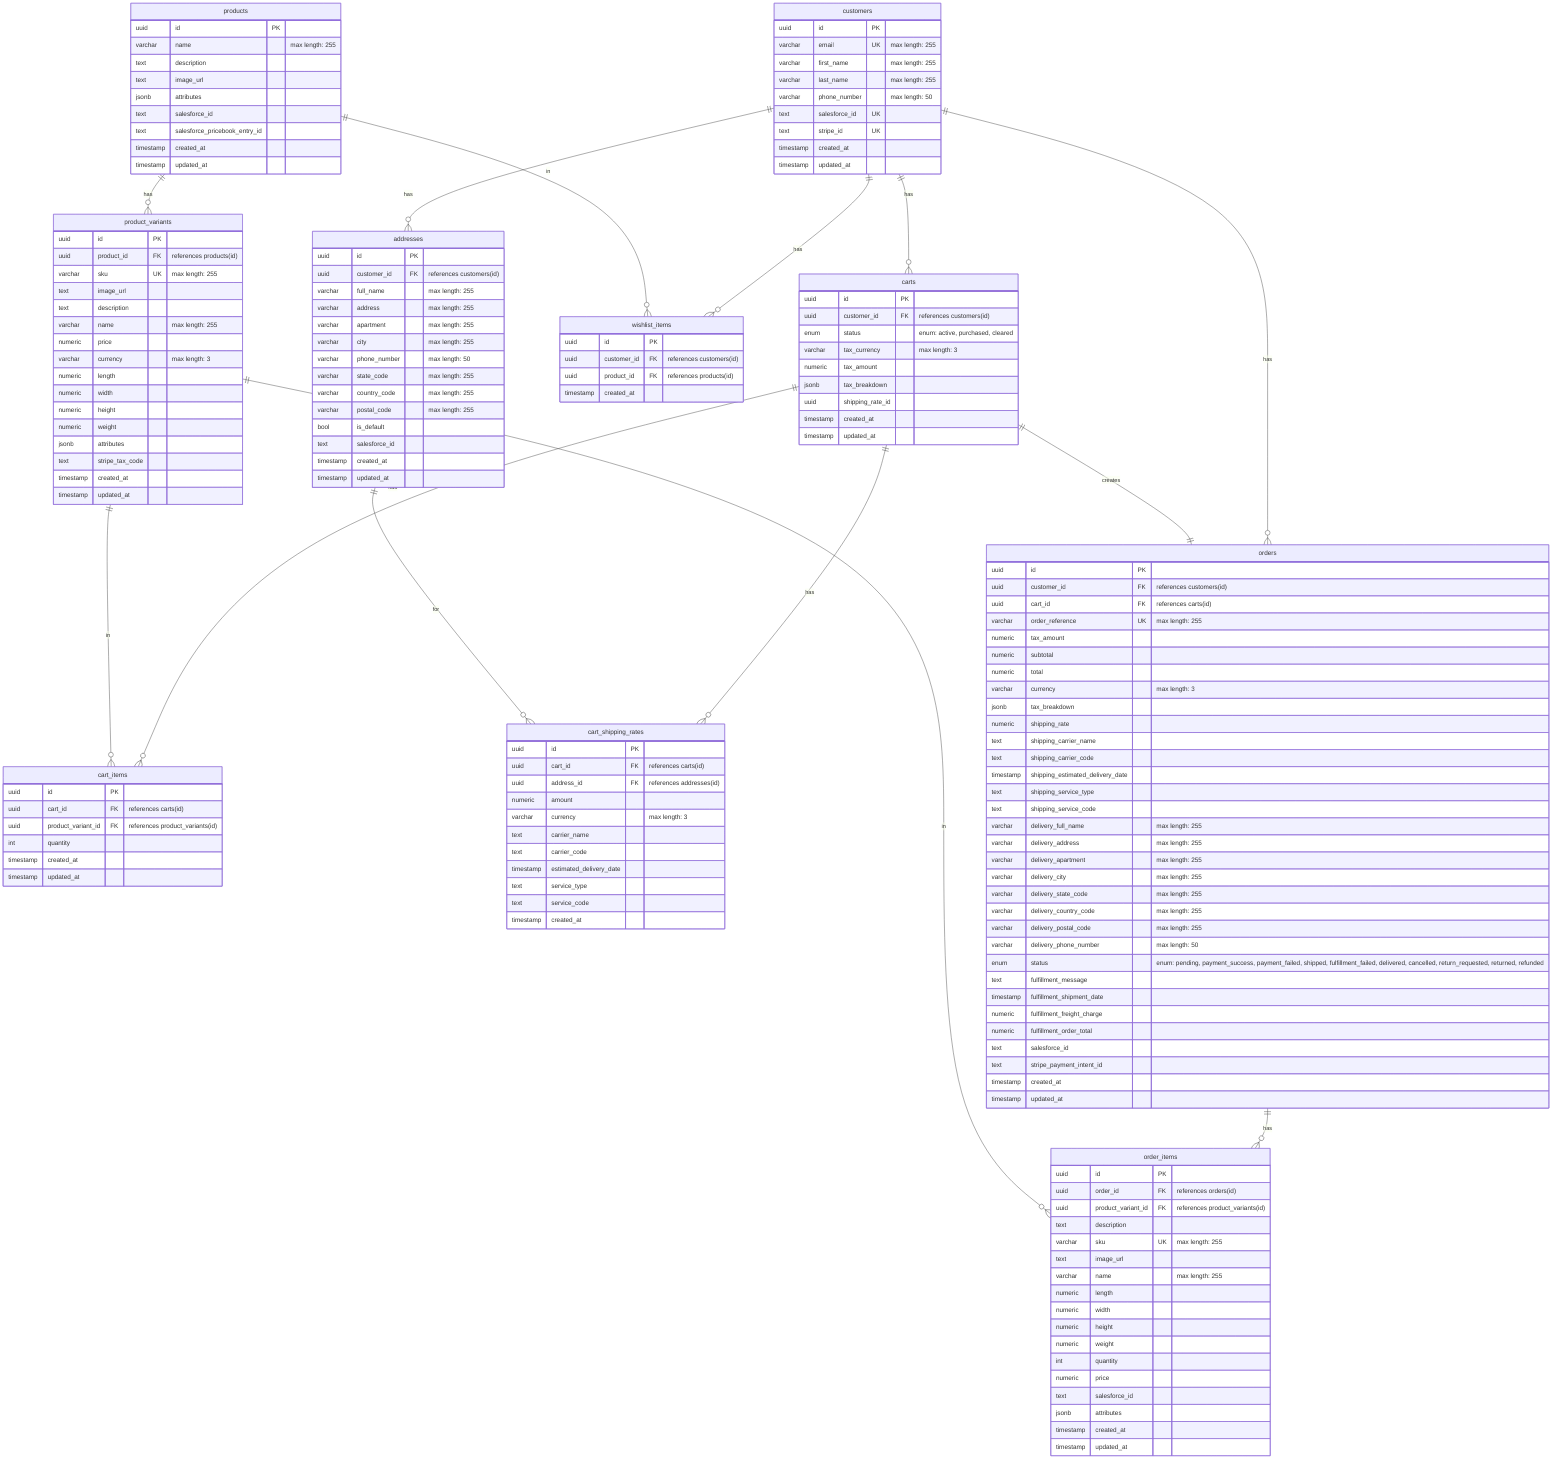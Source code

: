 %% Left     Right   Meaning
%%   |o       o|    Zero or one
%%   ||       ||    Exactly one
%%   }o       o{    Zero or more (no upper limit)
%%   }|       |{    One or more (no upper limit)
%% PK means Primary Key
%% FK means Foreign Key
%% UK means Unique Key
erDiagram
    customers {
        uuid id PK
        varchar email UK "max length: 255"
        varchar first_name "max length: 255"
        varchar last_name "max length: 255"
        varchar phone_number "max length: 50"
        text salesforce_id UK
        text stripe_id UK
        timestamp created_at
        timestamp updated_at
    }

    addresses {
        uuid id PK
        uuid customer_id FK "references customers(id)"
        varchar full_name "max length: 255"
        varchar address "max length: 255"
        varchar apartment "max length: 255"
        varchar city "max length: 255"
        varchar phone_number "max length: 50"
        varchar state_code "max length: 255"
        varchar country_code "max length: 255"
        varchar postal_code "max length: 255"
        bool is_default
        text salesforce_id
        timestamp created_at
        timestamp updated_at
    }

    products {
        uuid id PK
        varchar name "max length: 255"
        text description
        text image_url
        jsonb attributes
        text salesforce_id
        text salesforce_pricebook_entry_id
        timestamp created_at
        timestamp updated_at
    }

    product_variants {
        uuid id PK
        uuid product_id FK "references products(id)"
        varchar sku UK "max length: 255"
        text image_url
        text description
        varchar name "max length: 255"
        numeric price
        varchar currency "max length: 3"
        numeric length
        numeric width
        numeric height
        numeric weight
        jsonb attributes
        text stripe_tax_code
        timestamp created_at
        timestamp updated_at
    }

    wishlist_items {
        uuid id PK
        uuid customer_id FK "references customers(id)"
        uuid product_id FK "references products(id)"
        timestamp created_at
    }

    carts {
        uuid id PK
        uuid customer_id FK "references customers(id)"
        enum status "enum: active, purchased, cleared"
        varchar tax_currency "max length: 3"
        numeric tax_amount
        jsonb tax_breakdown
        uuid shipping_rate_id
        timestamp created_at
        timestamp updated_at
    }

    cart_items {
        uuid id PK
        uuid cart_id FK "references carts(id)"
        uuid product_variant_id FK "references product_variants(id)"
        int quantity
        timestamp created_at
        timestamp updated_at
    }

    cart_shipping_rates {
        uuid id PK
        uuid cart_id FK "references carts(id)"
        uuid address_id FK "references addresses(id)"
        numeric amount
        varchar currency "max length: 3"
        text carrier_name
        text carrier_code
        timestamp estimated_delivery_date
        text service_type
        text service_code
        timestamp created_at
    }

    orders {
        uuid id PK
        uuid customer_id FK "references customers(id)"
        uuid cart_id FK "references carts(id)"
        varchar order_reference UK "max length: 255"
        numeric tax_amount
        numeric subtotal
        numeric total
        varchar currency "max length: 3"
        jsonb tax_breakdown
        numeric shipping_rate
        text shipping_carrier_name
        text shipping_carrier_code
        timestamp shipping_estimated_delivery_date
        text shipping_service_type
        text shipping_service_code
        varchar delivery_full_name "max length: 255"
        varchar delivery_address "max length: 255"
        varchar delivery_apartment "max length: 255"
        varchar delivery_city "max length: 255"
        varchar delivery_state_code "max length: 255"
        varchar delivery_country_code "max length: 255"
        varchar delivery_postal_code "max length: 255"
        varchar delivery_phone_number "max length: 50"
        enum status "enum: pending, payment_success, payment_failed, shipped, fulfillment_failed, delivered, cancelled, return_requested, returned, refunded"
        text fulfillment_message
        timestamp fulfillment_shipment_date
        numeric fulfillment_freight_charge
        numeric fulfillment_order_total
        text salesforce_id
        text stripe_payment_intent_id
        timestamp created_at
        timestamp updated_at
    }

    order_items {
        uuid id PK
        uuid order_id FK "references orders(id)"
        uuid product_variant_id FK "references product_variants(id)"
        text description
        varchar sku UK "max length: 255"
        text image_url
        varchar name "max length: 255"
        numeric length
        numeric width
        numeric height
        numeric weight
        int quantity
        numeric price
        text salesforce_id
        jsonb attributes
        timestamp created_at
        timestamp updated_at
    }

    customers ||--o{ addresses : "has"
    customers ||--o{ wishlist_items : "has"
    customers ||--o{ carts : "has"
    customers ||--o{ orders : "has"
    products ||--o{ product_variants : "has"
    products ||--o{ wishlist_items : "in"
    carts ||--o{ cart_items : "has"
    carts ||--o{ cart_shipping_rates : "has"
    carts ||--|| orders : "creates"
    orders ||--o{ order_items : "has"
    product_variants ||--o{ cart_items : "in"
    product_variants ||--o{ order_items : "in"
    addresses ||--o{ cart_shipping_rates : "for"